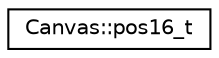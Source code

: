 digraph "Graphical Class Hierarchy"
{
  edge [fontname="Helvetica",fontsize="10",labelfontname="Helvetica",labelfontsize="10"];
  node [fontname="Helvetica",fontsize="10",shape=record];
  rankdir="LR";
  Node1 [label="Canvas::pos16_t",height=0.2,width=0.4,color="black", fillcolor="white", style="filled",URL="$d1/d31/structCanvas_1_1pos16__t.html"];
}
